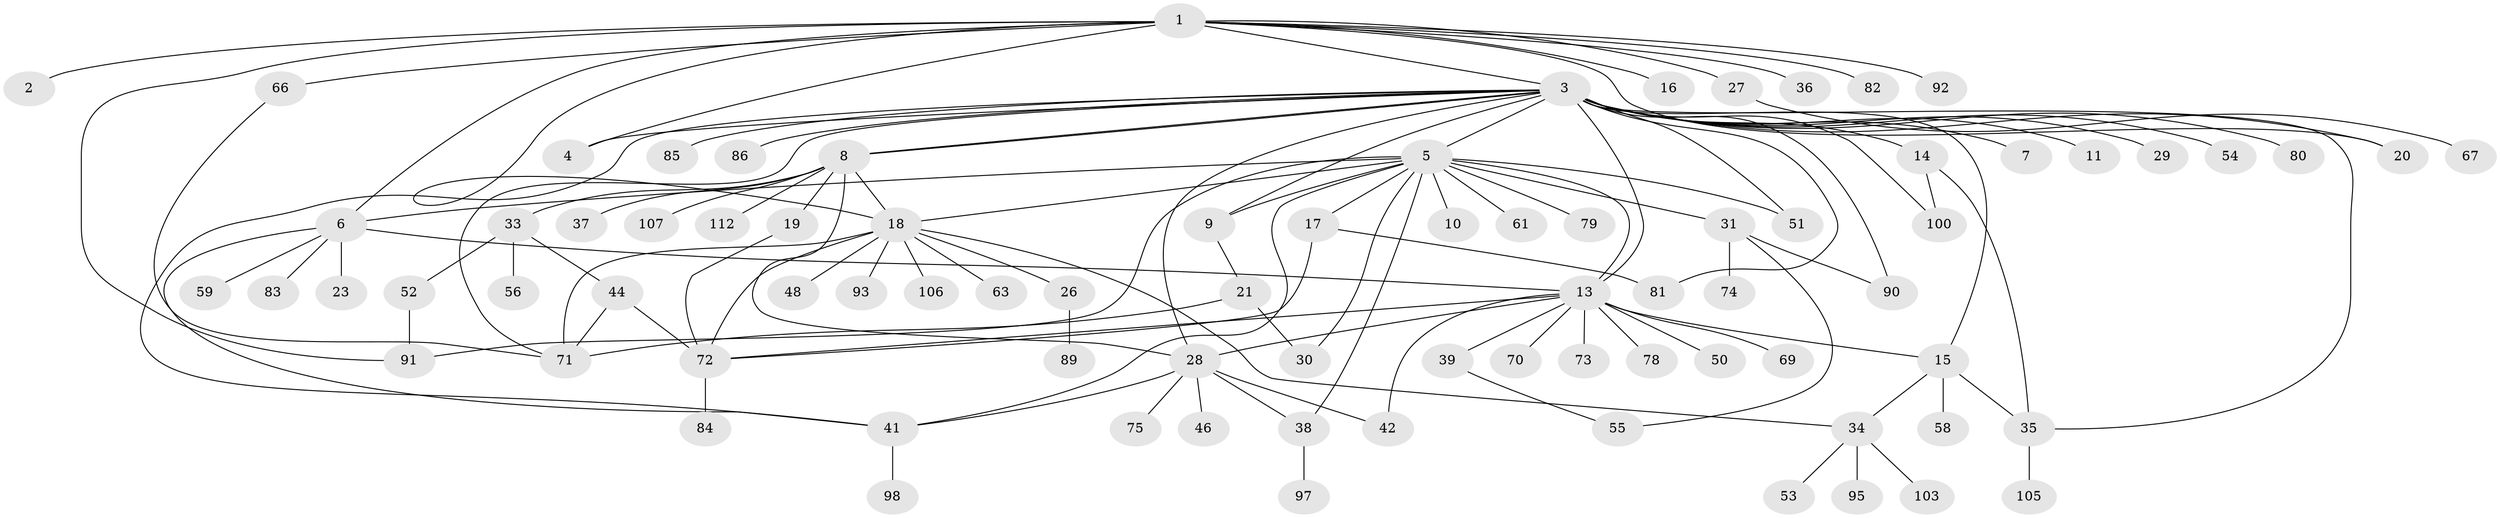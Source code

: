 // Generated by graph-tools (version 1.1) at 2025/23/03/03/25 07:23:52]
// undirected, 82 vertices, 117 edges
graph export_dot {
graph [start="1"]
  node [color=gray90,style=filled];
  1 [super="+12"];
  2 [super="+49"];
  3 [super="+108"];
  4;
  5 [super="+99"];
  6 [super="+64"];
  7;
  8 [super="+24"];
  9;
  10;
  11;
  13 [super="+32"];
  14;
  15 [super="+110"];
  16;
  17 [super="+47"];
  18 [super="+22"];
  19 [super="+88"];
  20;
  21 [super="+25"];
  23;
  26;
  27;
  28 [super="+77"];
  29;
  30 [super="+111"];
  31 [super="+43"];
  33 [super="+65"];
  34 [super="+40"];
  35 [super="+60"];
  36;
  37;
  38 [super="+45"];
  39 [super="+62"];
  41 [super="+57"];
  42;
  44 [super="+94"];
  46;
  48;
  50;
  51 [super="+76"];
  52 [super="+104"];
  53;
  54;
  55;
  56;
  58;
  59;
  61;
  63;
  66;
  67 [super="+68"];
  69;
  70 [super="+101"];
  71 [super="+102"];
  72 [super="+96"];
  73;
  74 [super="+87"];
  75;
  78;
  79;
  80;
  81;
  82;
  83;
  84;
  85;
  86;
  89;
  90;
  91;
  92;
  93;
  95;
  97;
  98;
  100;
  103;
  105;
  106 [super="+109"];
  107;
  112;
  1 -- 2;
  1 -- 3;
  1 -- 6;
  1 -- 16;
  1 -- 18 [weight=2];
  1 -- 20;
  1 -- 27;
  1 -- 36;
  1 -- 66;
  1 -- 82;
  1 -- 91;
  1 -- 92;
  1 -- 4;
  3 -- 4;
  3 -- 5;
  3 -- 7;
  3 -- 8;
  3 -- 8;
  3 -- 9;
  3 -- 11;
  3 -- 13;
  3 -- 14;
  3 -- 15;
  3 -- 20;
  3 -- 29;
  3 -- 51 [weight=2];
  3 -- 54;
  3 -- 71;
  3 -- 80;
  3 -- 81;
  3 -- 85;
  3 -- 86;
  3 -- 90;
  3 -- 100;
  3 -- 35;
  3 -- 28;
  3 -- 41;
  5 -- 9;
  5 -- 10;
  5 -- 13 [weight=2];
  5 -- 17;
  5 -- 18;
  5 -- 30;
  5 -- 31;
  5 -- 38;
  5 -- 41;
  5 -- 51;
  5 -- 61;
  5 -- 79;
  5 -- 91;
  5 -- 6;
  6 -- 13;
  6 -- 23;
  6 -- 59;
  6 -- 83;
  6 -- 41;
  8 -- 19;
  8 -- 28;
  8 -- 33;
  8 -- 37;
  8 -- 107;
  8 -- 112;
  8 -- 18;
  9 -- 21;
  13 -- 15;
  13 -- 28;
  13 -- 39;
  13 -- 42;
  13 -- 50;
  13 -- 70;
  13 -- 72;
  13 -- 73;
  13 -- 78;
  13 -- 69;
  14 -- 35;
  14 -- 100;
  15 -- 58;
  15 -- 34;
  15 -- 35;
  17 -- 72;
  17 -- 81;
  18 -- 26;
  18 -- 71;
  18 -- 72;
  18 -- 34;
  18 -- 106;
  18 -- 48;
  18 -- 93;
  18 -- 63;
  19 -- 72;
  21 -- 30;
  21 -- 71;
  26 -- 89;
  27 -- 67;
  28 -- 38;
  28 -- 41;
  28 -- 42;
  28 -- 46;
  28 -- 75;
  31 -- 55;
  31 -- 74;
  31 -- 90;
  33 -- 44;
  33 -- 52;
  33 -- 56;
  34 -- 53;
  34 -- 95;
  34 -- 103;
  35 -- 105;
  38 -- 97;
  39 -- 55;
  41 -- 98;
  44 -- 72;
  44 -- 71;
  52 -- 91;
  66 -- 71;
  72 -- 84;
}
